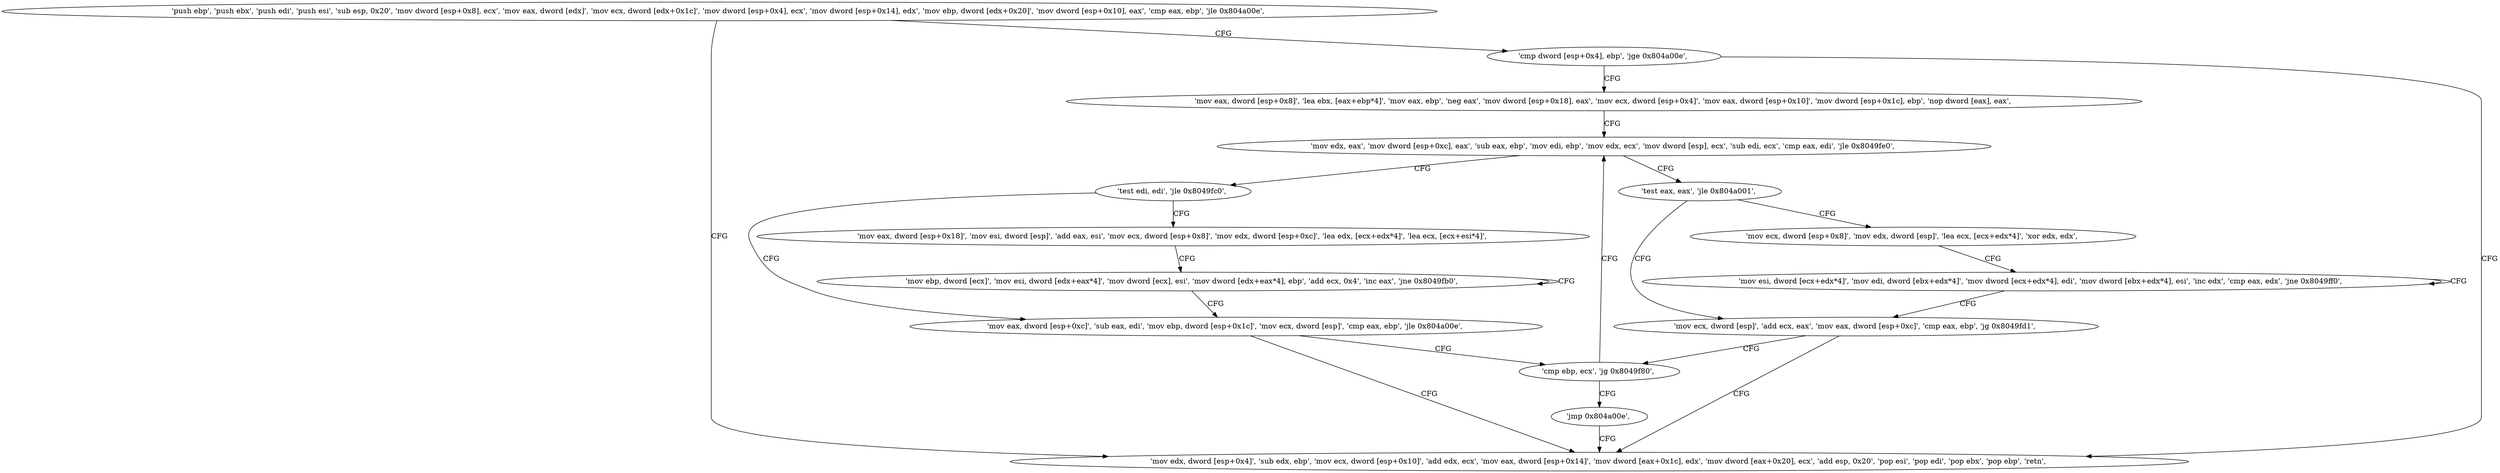 digraph "func" {
"134520624" [label = "'push ebp', 'push ebx', 'push edi', 'push esi', 'sub esp, 0x20', 'mov dword [esp+0x8], ecx', 'mov eax, dword [edx]', 'mov ecx, dword [edx+0x1c]', 'mov dword [esp+0x4], ecx', 'mov dword [esp+0x14], edx', 'mov ebp, dword [edx+0x20]', 'mov dword [esp+0x10], eax', 'cmp eax, ebp', 'jle 0x804a00e', " ]
"134520846" [label = "'mov edx, dword [esp+0x4]', 'sub edx, ebp', 'mov ecx, dword [esp+0x10]', 'add edx, ecx', 'mov eax, dword [esp+0x14]', 'mov dword [eax+0x1c], edx', 'mov dword [eax+0x20], ecx', 'add esp, 0x20', 'pop esi', 'pop edi', 'pop ebx', 'pop ebp', 'retn', " ]
"134520663" [label = "'cmp dword [esp+0x4], ebp', 'jge 0x804a00e', " ]
"134520673" [label = "'mov eax, dword [esp+0x8]', 'lea ebx, [eax+ebp*4]', 'mov eax, ebp', 'neg eax', 'mov dword [esp+0x18], eax', 'mov ecx, dword [esp+0x4]', 'mov eax, dword [esp+0x10]', 'mov dword [esp+0x1c], ebp', 'nop dword [eax], eax', " ]
"134520704" [label = "'mov edx, eax', 'mov dword [esp+0xc], eax', 'sub eax, ebp', 'mov edi, ebp', 'mov edx, ecx', 'mov dword [esp], ecx', 'sub edi, ecx', 'cmp eax, edi', 'jle 0x8049fe0', " ]
"134520800" [label = "'test eax, eax', 'jle 0x804a001', " ]
"134520833" [label = "'mov ecx, dword [esp]', 'add ecx, eax', 'mov eax, dword [esp+0xc]', 'cmp eax, ebp', 'jg 0x8049fd1', " ]
"134520804" [label = "'mov ecx, dword [esp+0x8]', 'mov edx, dword [esp]', 'lea ecx, [ecx+edx*4]', 'xor edx, edx', " ]
"134520725" [label = "'test edi, edi', 'jle 0x8049fc0', " ]
"134520768" [label = "'mov eax, dword [esp+0xc]', 'sub eax, edi', 'mov ebp, dword [esp+0x1c]', 'mov ecx, dword [esp]', 'cmp eax, ebp', 'jle 0x804a00e', " ]
"134520729" [label = "'mov eax, dword [esp+0x18]', 'mov esi, dword [esp]', 'add eax, esi', 'mov ecx, dword [esp+0x8]', 'mov edx, dword [esp+0xc]', 'lea edx, [ecx+edx*4]', 'lea ecx, [ecx+esi*4]', " ]
"134520785" [label = "'cmp ebp, ecx', 'jg 0x8049f80', " ]
"134520816" [label = "'mov esi, dword [ecx+edx*4]', 'mov edi, dword [ebx+edx*4]', 'mov dword [ecx+edx*4], edi', 'mov dword [ebx+edx*4], esi', 'inc edx', 'cmp eax, edx', 'jne 0x8049ff0', " ]
"134520752" [label = "'mov ebp, dword [ecx]', 'mov esi, dword [edx+eax*4]', 'mov dword [ecx], esi', 'mov dword [edx+eax*4], ebp', 'add ecx, 0x4', 'inc eax', 'jne 0x8049fb0', " ]
"134520789" [label = "'jmp 0x804a00e', " ]
"134520624" -> "134520846" [ label = "CFG" ]
"134520624" -> "134520663" [ label = "CFG" ]
"134520663" -> "134520846" [ label = "CFG" ]
"134520663" -> "134520673" [ label = "CFG" ]
"134520673" -> "134520704" [ label = "CFG" ]
"134520704" -> "134520800" [ label = "CFG" ]
"134520704" -> "134520725" [ label = "CFG" ]
"134520800" -> "134520833" [ label = "CFG" ]
"134520800" -> "134520804" [ label = "CFG" ]
"134520833" -> "134520785" [ label = "CFG" ]
"134520833" -> "134520846" [ label = "CFG" ]
"134520804" -> "134520816" [ label = "CFG" ]
"134520725" -> "134520768" [ label = "CFG" ]
"134520725" -> "134520729" [ label = "CFG" ]
"134520768" -> "134520846" [ label = "CFG" ]
"134520768" -> "134520785" [ label = "CFG" ]
"134520729" -> "134520752" [ label = "CFG" ]
"134520785" -> "134520704" [ label = "CFG" ]
"134520785" -> "134520789" [ label = "CFG" ]
"134520816" -> "134520816" [ label = "CFG" ]
"134520816" -> "134520833" [ label = "CFG" ]
"134520752" -> "134520752" [ label = "CFG" ]
"134520752" -> "134520768" [ label = "CFG" ]
"134520789" -> "134520846" [ label = "CFG" ]
}
